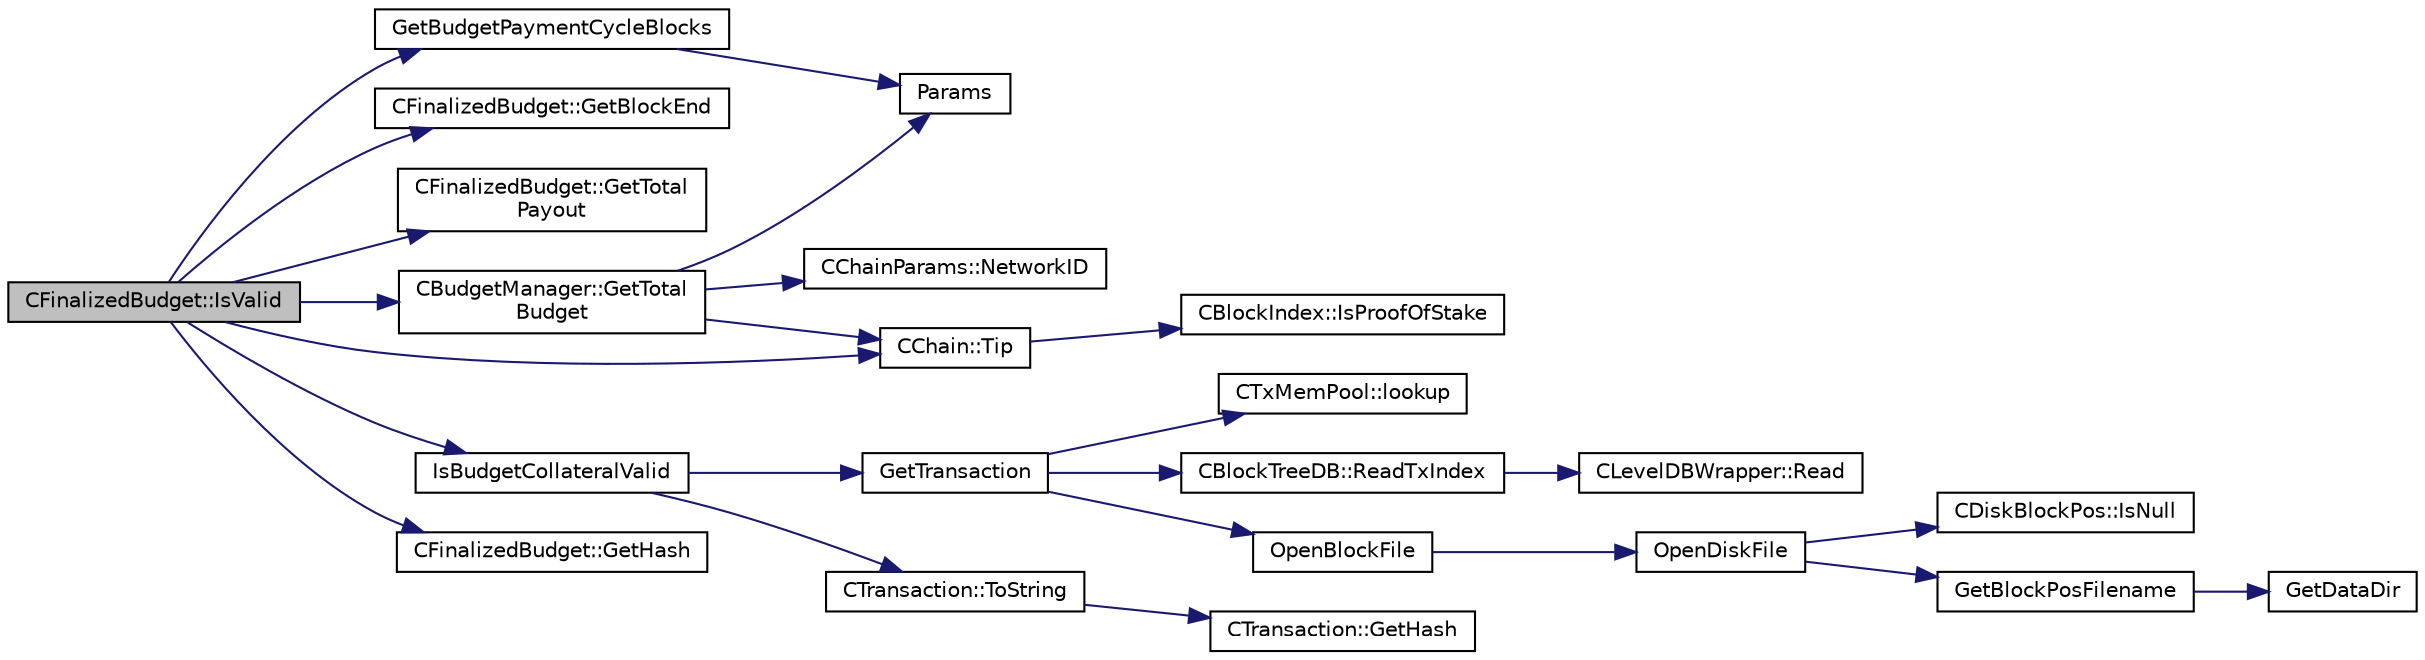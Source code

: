 digraph "CFinalizedBudget::IsValid"
{
  edge [fontname="Helvetica",fontsize="10",labelfontname="Helvetica",labelfontsize="10"];
  node [fontname="Helvetica",fontsize="10",shape=record];
  rankdir="LR";
  Node100 [label="CFinalizedBudget::IsValid",height=0.2,width=0.4,color="black", fillcolor="grey75", style="filled", fontcolor="black"];
  Node100 -> Node101 [color="midnightblue",fontsize="10",style="solid",fontname="Helvetica"];
  Node101 [label="GetBudgetPaymentCycleBlocks",height=0.2,width=0.4,color="black", fillcolor="white", style="filled",URL="$masternode-budget_8cpp.html#a25f51a3a63c2bdfca39a2c9a7f110ab1"];
  Node101 -> Node102 [color="midnightblue",fontsize="10",style="solid",fontname="Helvetica"];
  Node102 [label="Params",height=0.2,width=0.4,color="black", fillcolor="white", style="filled",URL="$chainparams_8cpp.html#ace5c5b706d71a324a417dd2db394fd4a",tooltip="Return the currently selected parameters. "];
  Node100 -> Node103 [color="midnightblue",fontsize="10",style="solid",fontname="Helvetica"];
  Node103 [label="CFinalizedBudget::GetBlockEnd",height=0.2,width=0.4,color="black", fillcolor="white", style="filled",URL="$class_c_finalized_budget.html#a45b354d7c3ea65128130cf28e78f4bf4"];
  Node100 -> Node104 [color="midnightblue",fontsize="10",style="solid",fontname="Helvetica"];
  Node104 [label="CFinalizedBudget::GetTotal\lPayout",height=0.2,width=0.4,color="black", fillcolor="white", style="filled",URL="$class_c_finalized_budget.html#a20f2cdac9403d59688b527a98474cc7a"];
  Node100 -> Node105 [color="midnightblue",fontsize="10",style="solid",fontname="Helvetica"];
  Node105 [label="CBudgetManager::GetTotal\lBudget",height=0.2,width=0.4,color="black", fillcolor="white", style="filled",URL="$class_c_budget_manager.html#a3c6bc6278e7f394b6bfabbe757466e70"];
  Node105 -> Node106 [color="midnightblue",fontsize="10",style="solid",fontname="Helvetica"];
  Node106 [label="CChain::Tip",height=0.2,width=0.4,color="black", fillcolor="white", style="filled",URL="$class_c_chain.html#a40ccefec14f8f3195c08c827af8cf412",tooltip="Returns the index entry for the tip of this chain, or NULL if none. "];
  Node106 -> Node107 [color="midnightblue",fontsize="10",style="solid",fontname="Helvetica"];
  Node107 [label="CBlockIndex::IsProofOfStake",height=0.2,width=0.4,color="black", fillcolor="white", style="filled",URL="$class_c_block_index.html#a2438a891e9d43821c0d99e1bdac56fde"];
  Node105 -> Node102 [color="midnightblue",fontsize="10",style="solid",fontname="Helvetica"];
  Node105 -> Node108 [color="midnightblue",fontsize="10",style="solid",fontname="Helvetica"];
  Node108 [label="CChainParams::NetworkID",height=0.2,width=0.4,color="black", fillcolor="white", style="filled",URL="$class_c_chain_params.html#a3af50135596ad86019f274c8a15e580f"];
  Node100 -> Node109 [color="midnightblue",fontsize="10",style="solid",fontname="Helvetica"];
  Node109 [label="IsBudgetCollateralValid",height=0.2,width=0.4,color="black", fillcolor="white", style="filled",URL="$masternode-budget_8cpp.html#af987fefd1417be5dcd356634986dbf83"];
  Node109 -> Node110 [color="midnightblue",fontsize="10",style="solid",fontname="Helvetica"];
  Node110 [label="GetTransaction",height=0.2,width=0.4,color="black", fillcolor="white", style="filled",URL="$main_8cpp.html#a044ae412844f02db690466dd24d9bb71",tooltip="Return transaction in tx, and if it was found inside a block, its hash is placed in hashBlock..."];
  Node110 -> Node111 [color="midnightblue",fontsize="10",style="solid",fontname="Helvetica"];
  Node111 [label="CTxMemPool::lookup",height=0.2,width=0.4,color="black", fillcolor="white", style="filled",URL="$class_c_tx_mem_pool.html#ad6d9966cdeb4b6586f7186e709b4e77e"];
  Node110 -> Node112 [color="midnightblue",fontsize="10",style="solid",fontname="Helvetica"];
  Node112 [label="CBlockTreeDB::ReadTxIndex",height=0.2,width=0.4,color="black", fillcolor="white", style="filled",URL="$class_c_block_tree_d_b.html#a74383427266d627e84c2d0c8e21e03c7"];
  Node112 -> Node113 [color="midnightblue",fontsize="10",style="solid",fontname="Helvetica"];
  Node113 [label="CLevelDBWrapper::Read",height=0.2,width=0.4,color="black", fillcolor="white", style="filled",URL="$class_c_level_d_b_wrapper.html#a0cb51d3b8f042641b2d0aa76c3185527"];
  Node110 -> Node114 [color="midnightblue",fontsize="10",style="solid",fontname="Helvetica"];
  Node114 [label="OpenBlockFile",height=0.2,width=0.4,color="black", fillcolor="white", style="filled",URL="$main_8cpp.html#a0d81388930a4ccb6a69b9abdd1ef5097",tooltip="Open a block file (blk?????.dat) "];
  Node114 -> Node115 [color="midnightblue",fontsize="10",style="solid",fontname="Helvetica"];
  Node115 [label="OpenDiskFile",height=0.2,width=0.4,color="black", fillcolor="white", style="filled",URL="$main_8cpp.html#ab15fc61f1d9596ad0aca703ff2c74635"];
  Node115 -> Node116 [color="midnightblue",fontsize="10",style="solid",fontname="Helvetica"];
  Node116 [label="CDiskBlockPos::IsNull",height=0.2,width=0.4,color="black", fillcolor="white", style="filled",URL="$struct_c_disk_block_pos.html#a7dd98fe3f5372d358df61db31899b0af"];
  Node115 -> Node117 [color="midnightblue",fontsize="10",style="solid",fontname="Helvetica"];
  Node117 [label="GetBlockPosFilename",height=0.2,width=0.4,color="black", fillcolor="white", style="filled",URL="$main_8cpp.html#a2f26f074aac584c3398de1dcdac59de9",tooltip="Translation to a filesystem path. "];
  Node117 -> Node118 [color="midnightblue",fontsize="10",style="solid",fontname="Helvetica"];
  Node118 [label="GetDataDir",height=0.2,width=0.4,color="black", fillcolor="white", style="filled",URL="$util_8cpp.html#ab83866a054745d4b30a3948a1b44beba"];
  Node109 -> Node119 [color="midnightblue",fontsize="10",style="solid",fontname="Helvetica"];
  Node119 [label="CTransaction::ToString",height=0.2,width=0.4,color="black", fillcolor="white", style="filled",URL="$class_c_transaction.html#a80370923c3ac828de68919295d5d0659"];
  Node119 -> Node120 [color="midnightblue",fontsize="10",style="solid",fontname="Helvetica"];
  Node120 [label="CTransaction::GetHash",height=0.2,width=0.4,color="black", fillcolor="white", style="filled",URL="$class_c_transaction.html#a7efd1379de830341417c0bfa23a149aa"];
  Node100 -> Node121 [color="midnightblue",fontsize="10",style="solid",fontname="Helvetica"];
  Node121 [label="CFinalizedBudget::GetHash",height=0.2,width=0.4,color="black", fillcolor="white", style="filled",URL="$class_c_finalized_budget.html#a0ce6295086247f5982f93ee3cea956e6"];
  Node100 -> Node106 [color="midnightblue",fontsize="10",style="solid",fontname="Helvetica"];
}
